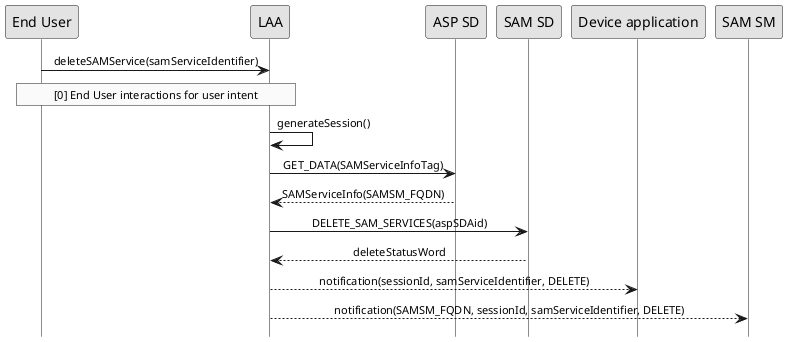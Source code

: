 
@startuml
 
hide footbox
skinparam sequenceMessageAlign center
skinparam sequenceArrowFontSize 11
skinparam noteFontSize 11
skinparam monochrome true
skinparam lifelinestrategy solid
 
"End User" -> "LAA" : deleteSAMService(samServiceIdentifier)

 
rnote over "LAA", "End User"
     [0] End User interactions for user intent
end rnote

LAA -> LAA : generateSession()

LAA -> "ASP SD" : GET_DATA(SAMServiceInfoTag)
"ASP SD" --> LAA : SAMServiceInfo(SAMSM_FQDN)  

"LAA" -> "SAM SD" : DELETE_SAM_SERVICES(aspSDAid) 
"SAM SD" --> LAA : deleteStatusWord

 
LAA --> "Device application" : notification(sessionId, samServiceIdentifier, DELETE)
 
LAA --> "SAM SM" : notification(SAMSM_FQDN, sessionId, samServiceIdentifier, DELETE)
@enduml
